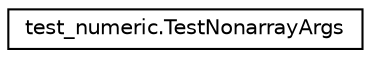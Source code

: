 digraph "Graphical Class Hierarchy"
{
 // LATEX_PDF_SIZE
  edge [fontname="Helvetica",fontsize="10",labelfontname="Helvetica",labelfontsize="10"];
  node [fontname="Helvetica",fontsize="10",shape=record];
  rankdir="LR";
  Node0 [label="test_numeric.TestNonarrayArgs",height=0.2,width=0.4,color="black", fillcolor="white", style="filled",URL="$classtest__numeric_1_1TestNonarrayArgs.html",tooltip=" "];
}
